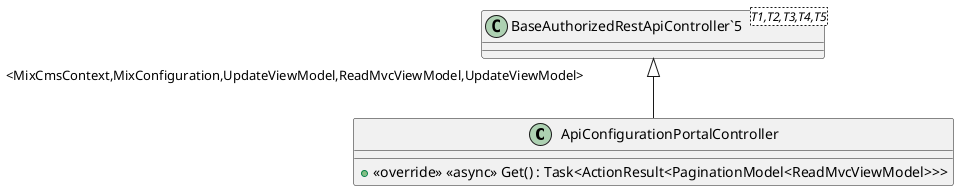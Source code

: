 @startuml
class ApiConfigurationPortalController {
    + <<override>> <<async>> Get() : Task<ActionResult<PaginationModel<ReadMvcViewModel>>>
}
class "BaseAuthorizedRestApiController`5"<T1,T2,T3,T4,T5> {
}
"BaseAuthorizedRestApiController`5" "<MixCmsContext,MixConfiguration,UpdateViewModel,ReadMvcViewModel,UpdateViewModel>" <|-- ApiConfigurationPortalController
@enduml
